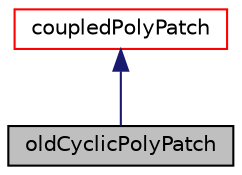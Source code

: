 digraph "oldCyclicPolyPatch"
{
  bgcolor="transparent";
  edge [fontname="Helvetica",fontsize="10",labelfontname="Helvetica",labelfontsize="10"];
  node [fontname="Helvetica",fontsize="10",shape=record];
  Node7 [label="oldCyclicPolyPatch",height=0.2,width=0.4,color="black", fillcolor="grey75", style="filled", fontcolor="black"];
  Node8 -> Node7 [dir="back",color="midnightblue",fontsize="10",style="solid",fontname="Helvetica"];
  Node8 [label="coupledPolyPatch",height=0.2,width=0.4,color="red",URL="$a28581.html",tooltip="The coupledPolyPatch is an abstract base class for patches that couple regions of the computational d..."];
}
